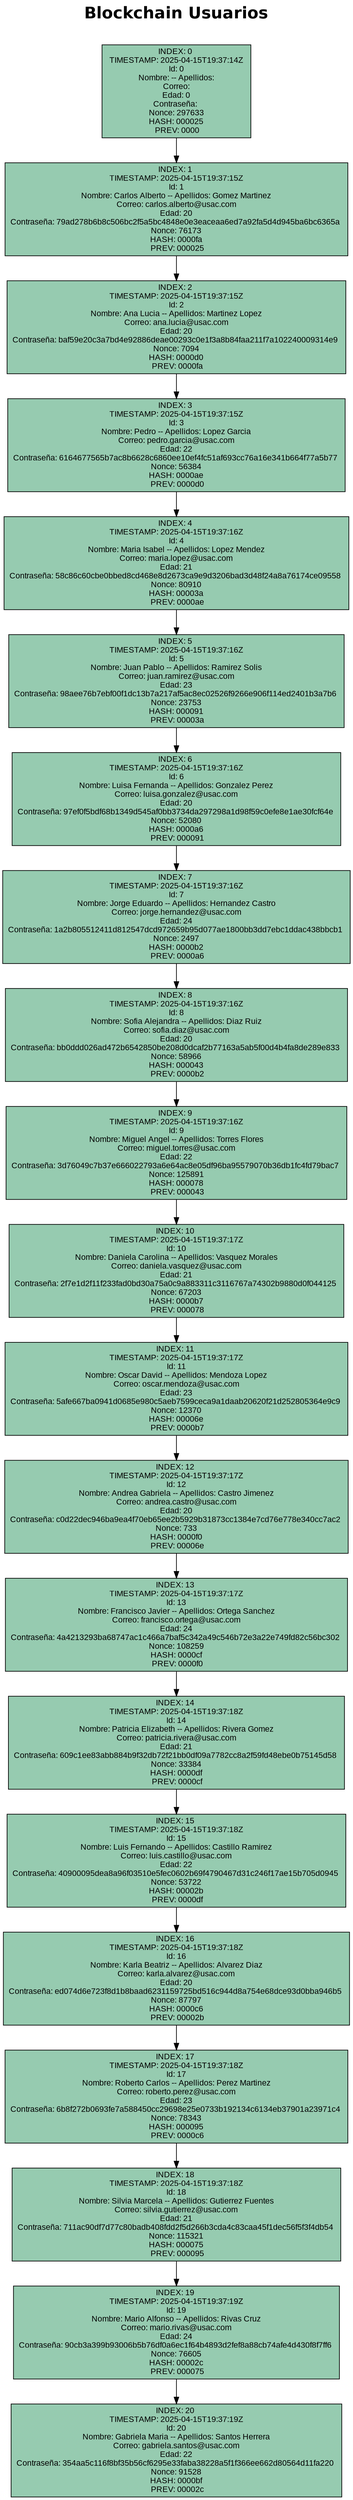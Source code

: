 digraph Blockchain {
    node [shape=record, style=filled, fontname="Arial"];
    label = "Blockchain Usuarios

";
    labelloc = "t";
    fontsize = 24;
    fontname = "Helvetica-Bold";
    Block0 [label="{ INDEX: 20 \n TIMESTAMP: 2025-04-15T19:37:19Z \n Id: 20 \n Nombre: Gabriela Maria -- Apellidos: Santos Herrera \n Correo: gabriela.santos@usac.com \n Edad: 22 \nContraseña: 354aa5c116f8bf35b56cf6295e33faba38228a5f1f366ee662d80564d11fa220 \n Nonce: 91528 \n HASH: 0000bf \n PREV: 00002c }"      style="filled" fillcolor="#96cbb0" fontname="Arial" fontsize = 12];
    Block1 [label="{ INDEX: 19 \n TIMESTAMP: 2025-04-15T19:37:19Z \n Id: 19 \n Nombre: Mario Alfonso -- Apellidos: Rivas Cruz \n Correo: mario.rivas@usac.com \n Edad: 24 \nContraseña: 90cb3a399b93006b5b76df0a6ec1f64b4893d2fef8a88cb74afe4d430f8f7ff6 \n Nonce: 76605 \n HASH: 00002c \n PREV: 000075 }"      style="filled" fillcolor="#96cbb0" fontname="Arial" fontsize = 12];
    Block1 -> Block0;
    Block2 [label="{ INDEX: 18 \n TIMESTAMP: 2025-04-15T19:37:18Z \n Id: 18 \n Nombre: Silvia Marcela -- Apellidos: Gutierrez Fuentes \n Correo: silvia.gutierrez@usac.com \n Edad: 21 \nContraseña: 711ac90df7d77c80badb408fdd2f5d266b3cda4c83caa45f1dec56f5f3f4db54 \n Nonce: 115321 \n HASH: 000075 \n PREV: 000095 }"      style="filled" fillcolor="#96cbb0" fontname="Arial" fontsize = 12];
    Block2 -> Block1;
    Block3 [label="{ INDEX: 17 \n TIMESTAMP: 2025-04-15T19:37:18Z \n Id: 17 \n Nombre: Roberto Carlos -- Apellidos: Perez Martinez \n Correo: roberto.perez@usac.com \n Edad: 23 \nContraseña: 6b8f272b0693fe7a588450cc29698e25e0733b192134c6134eb37901a23971c4 \n Nonce: 78343 \n HASH: 000095 \n PREV: 0000c6 }"      style="filled" fillcolor="#96cbb0" fontname="Arial" fontsize = 12];
    Block3 -> Block2;
    Block4 [label="{ INDEX: 16 \n TIMESTAMP: 2025-04-15T19:37:18Z \n Id: 16 \n Nombre: Karla Beatriz -- Apellidos: Alvarez Diaz \n Correo: karla.alvarez@usac.com \n Edad: 20 \nContraseña: ed074d6e723f8d1b8baad6231159725bd516c944d8a754e68dce93d0bba946b5 \n Nonce: 87797 \n HASH: 0000c6 \n PREV: 00002b }"      style="filled" fillcolor="#96cbb0" fontname="Arial" fontsize = 12];
    Block4 -> Block3;
    Block5 [label="{ INDEX: 15 \n TIMESTAMP: 2025-04-15T19:37:18Z \n Id: 15 \n Nombre: Luis Fernando -- Apellidos: Castillo Ramirez \n Correo: luis.castillo@usac.com \n Edad: 22 \nContraseña: 40900095dea8a96f03510e5fec0602b69f4790467d31c246f17ae15b705d0945 \n Nonce: 53722 \n HASH: 00002b \n PREV: 0000df }"      style="filled" fillcolor="#96cbb0" fontname="Arial" fontsize = 12];
    Block5 -> Block4;
    Block6 [label="{ INDEX: 14 \n TIMESTAMP: 2025-04-15T19:37:18Z \n Id: 14 \n Nombre: Patricia Elizabeth -- Apellidos: Rivera Gomez \n Correo: patricia.rivera@usac.com \n Edad: 21 \nContraseña: 609c1ee83abb884b9f32db72f21bb0df09a7782cc8a2f59fd48ebe0b75145d58 \n Nonce: 33384 \n HASH: 0000df \n PREV: 0000cf }"      style="filled" fillcolor="#96cbb0" fontname="Arial" fontsize = 12];
    Block6 -> Block5;
    Block7 [label="{ INDEX: 13 \n TIMESTAMP: 2025-04-15T19:37:17Z \n Id: 13 \n Nombre: Francisco Javier -- Apellidos: Ortega Sanchez \n Correo: francisco.ortega@usac.com \n Edad: 24 \nContraseña: 4a4213293ba68747ac1c466a7baf5c342a49c546b72e3a22e749fd82c56bc302 \n Nonce: 108259 \n HASH: 0000cf \n PREV: 0000f0 }"      style="filled" fillcolor="#96cbb0" fontname="Arial" fontsize = 12];
    Block7 -> Block6;
    Block8 [label="{ INDEX: 12 \n TIMESTAMP: 2025-04-15T19:37:17Z \n Id: 12 \n Nombre: Andrea Gabriela -- Apellidos: Castro Jimenez \n Correo: andrea.castro@usac.com \n Edad: 20 \nContraseña: c0d22dec946ba9ea4f70eb65ee2b5929b31873cc1384e7cd76e778e340cc7ac2 \n Nonce: 733 \n HASH: 0000f0 \n PREV: 00006e }"      style="filled" fillcolor="#96cbb0" fontname="Arial" fontsize = 12];
    Block8 -> Block7;
    Block9 [label="{ INDEX: 11 \n TIMESTAMP: 2025-04-15T19:37:17Z \n Id: 11 \n Nombre: Oscar David -- Apellidos: Mendoza Lopez \n Correo: oscar.mendoza@usac.com \n Edad: 23 \nContraseña: 5afe667ba0941d0685e980c5aeb7599ceca9a1daab20620f21d252805364e9c9 \n Nonce: 12370 \n HASH: 00006e \n PREV: 0000b7 }"      style="filled" fillcolor="#96cbb0" fontname="Arial" fontsize = 12];
    Block9 -> Block8;
    Block10 [label="{ INDEX: 10 \n TIMESTAMP: 2025-04-15T19:37:17Z \n Id: 10 \n Nombre: Daniela Carolina -- Apellidos: Vasquez Morales \n Correo: daniela.vasquez@usac.com \n Edad: 21 \nContraseña: 2f7e1d2f11f233fad0bd30a75a0c9a883311c3116767a74302b9880d0f044125 \n Nonce: 67203 \n HASH: 0000b7 \n PREV: 000078 }"      style="filled" fillcolor="#96cbb0" fontname="Arial" fontsize = 12];
    Block10 -> Block9;
    Block11 [label="{ INDEX: 9 \n TIMESTAMP: 2025-04-15T19:37:16Z \n Id: 9 \n Nombre: Miguel Angel -- Apellidos: Torres Flores \n Correo: miguel.torres@usac.com \n Edad: 22 \nContraseña: 3d76049c7b37e666022793a6e64ac8e05df96ba95579070b36db1fc4fd79bac7 \n Nonce: 125891 \n HASH: 000078 \n PREV: 000043 }"      style="filled" fillcolor="#96cbb0" fontname="Arial" fontsize = 12];
    Block11 -> Block10;
    Block12 [label="{ INDEX: 8 \n TIMESTAMP: 2025-04-15T19:37:16Z \n Id: 8 \n Nombre: Sofia Alejandra -- Apellidos: Diaz Ruiz \n Correo: sofia.diaz@usac.com \n Edad: 20 \nContraseña: bb0ddd026ad472b6542850be208d0dcaf2b77163a5ab5f00d4b4fa8de289e833 \n Nonce: 58966 \n HASH: 000043 \n PREV: 0000b2 }"      style="filled" fillcolor="#96cbb0" fontname="Arial" fontsize = 12];
    Block12 -> Block11;
    Block13 [label="{ INDEX: 7 \n TIMESTAMP: 2025-04-15T19:37:16Z \n Id: 7 \n Nombre: Jorge Eduardo -- Apellidos: Hernandez Castro \n Correo: jorge.hernandez@usac.com \n Edad: 24 \nContraseña: 1a2b805512411d812547dcd972659b95d077ae1800bb3dd7ebc1ddac438bbcb1 \n Nonce: 2497 \n HASH: 0000b2 \n PREV: 0000a6 }"      style="filled" fillcolor="#96cbb0" fontname="Arial" fontsize = 12];
    Block13 -> Block12;
    Block14 [label="{ INDEX: 6 \n TIMESTAMP: 2025-04-15T19:37:16Z \n Id: 6 \n Nombre: Luisa Fernanda -- Apellidos: Gonzalez Perez \n Correo: luisa.gonzalez@usac.com \n Edad: 20 \nContraseña: 97ef0f5bdf68b1349d545af0bb3734da297298a1d98f59c0efe8e1ae30fcf64e \n Nonce: 52080 \n HASH: 0000a6 \n PREV: 000091 }"      style="filled" fillcolor="#96cbb0" fontname="Arial" fontsize = 12];
    Block14 -> Block13;
    Block15 [label="{ INDEX: 5 \n TIMESTAMP: 2025-04-15T19:37:16Z \n Id: 5 \n Nombre: Juan Pablo -- Apellidos: Ramirez Solis \n Correo: juan.ramirez@usac.com \n Edad: 23 \nContraseña: 98aee76b7ebf00f1dc13b7a217af5ac8ec02526f9266e906f114ed2401b3a7b6 \n Nonce: 23753 \n HASH: 000091 \n PREV: 00003a }"      style="filled" fillcolor="#96cbb0" fontname="Arial" fontsize = 12];
    Block15 -> Block14;
    Block16 [label="{ INDEX: 4 \n TIMESTAMP: 2025-04-15T19:37:16Z \n Id: 4 \n Nombre: Maria Isabel -- Apellidos: Lopez Mendez \n Correo: maria.lopez@usac.com \n Edad: 21 \nContraseña: 58c86c60cbe0bbed8cd468e8d2673ca9e9d3206bad3d48f24a8a76174ce09558 \n Nonce: 80910 \n HASH: 00003a \n PREV: 0000ae }"      style="filled" fillcolor="#96cbb0" fontname="Arial" fontsize = 12];
    Block16 -> Block15;
    Block17 [label="{ INDEX: 3 \n TIMESTAMP: 2025-04-15T19:37:15Z \n Id: 3 \n Nombre: Pedro -- Apellidos: Lopez Garcia \n Correo: pedro.garcia@usac.com \n Edad: 22 \nContraseña: 6164677565b7ac8b6628c6860ee10ef4fc51af693cc76a16e341b664f77a5b77 \n Nonce: 56384 \n HASH: 0000ae \n PREV: 0000d0 }"      style="filled" fillcolor="#96cbb0" fontname="Arial" fontsize = 12];
    Block17 -> Block16;
    Block18 [label="{ INDEX: 2 \n TIMESTAMP: 2025-04-15T19:37:15Z \n Id: 2 \n Nombre: Ana Lucia -- Apellidos: Martinez Lopez \n Correo: ana.lucia@usac.com \n Edad: 20 \nContraseña: baf59e20c3a7bd4e92886deae00293c0e1f3a8b84faa211f7a102240009314e9 \n Nonce: 7094 \n HASH: 0000d0 \n PREV: 0000fa }"      style="filled" fillcolor="#96cbb0" fontname="Arial" fontsize = 12];
    Block18 -> Block17;
    Block19 [label="{ INDEX: 1 \n TIMESTAMP: 2025-04-15T19:37:15Z \n Id: 1 \n Nombre: Carlos Alberto -- Apellidos: Gomez Martinez \n Correo: carlos.alberto@usac.com \n Edad: 20 \nContraseña: 79ad278b6b8c506bc2f5a5bc4848e0e3eaceaa6ed7a92fa5d4d945ba6bc6365a \n Nonce: 76173 \n HASH: 0000fa \n PREV: 000025 }"      style="filled" fillcolor="#96cbb0" fontname="Arial" fontsize = 12];
    Block19 -> Block18;
    Block20 [label="{ INDEX: 0 \n TIMESTAMP: 2025-04-15T19:37:14Z \n Id: 0 \n Nombre:  -- Apellidos:  \n Correo:  \n Edad: 0 \nContraseña:  \n Nonce: 297633 \n HASH: 000025 \n PREV: 0000 }"      style="filled" fillcolor="#96cbb0" fontname="Arial" fontsize = 12];
    Block20 -> Block19;
}
